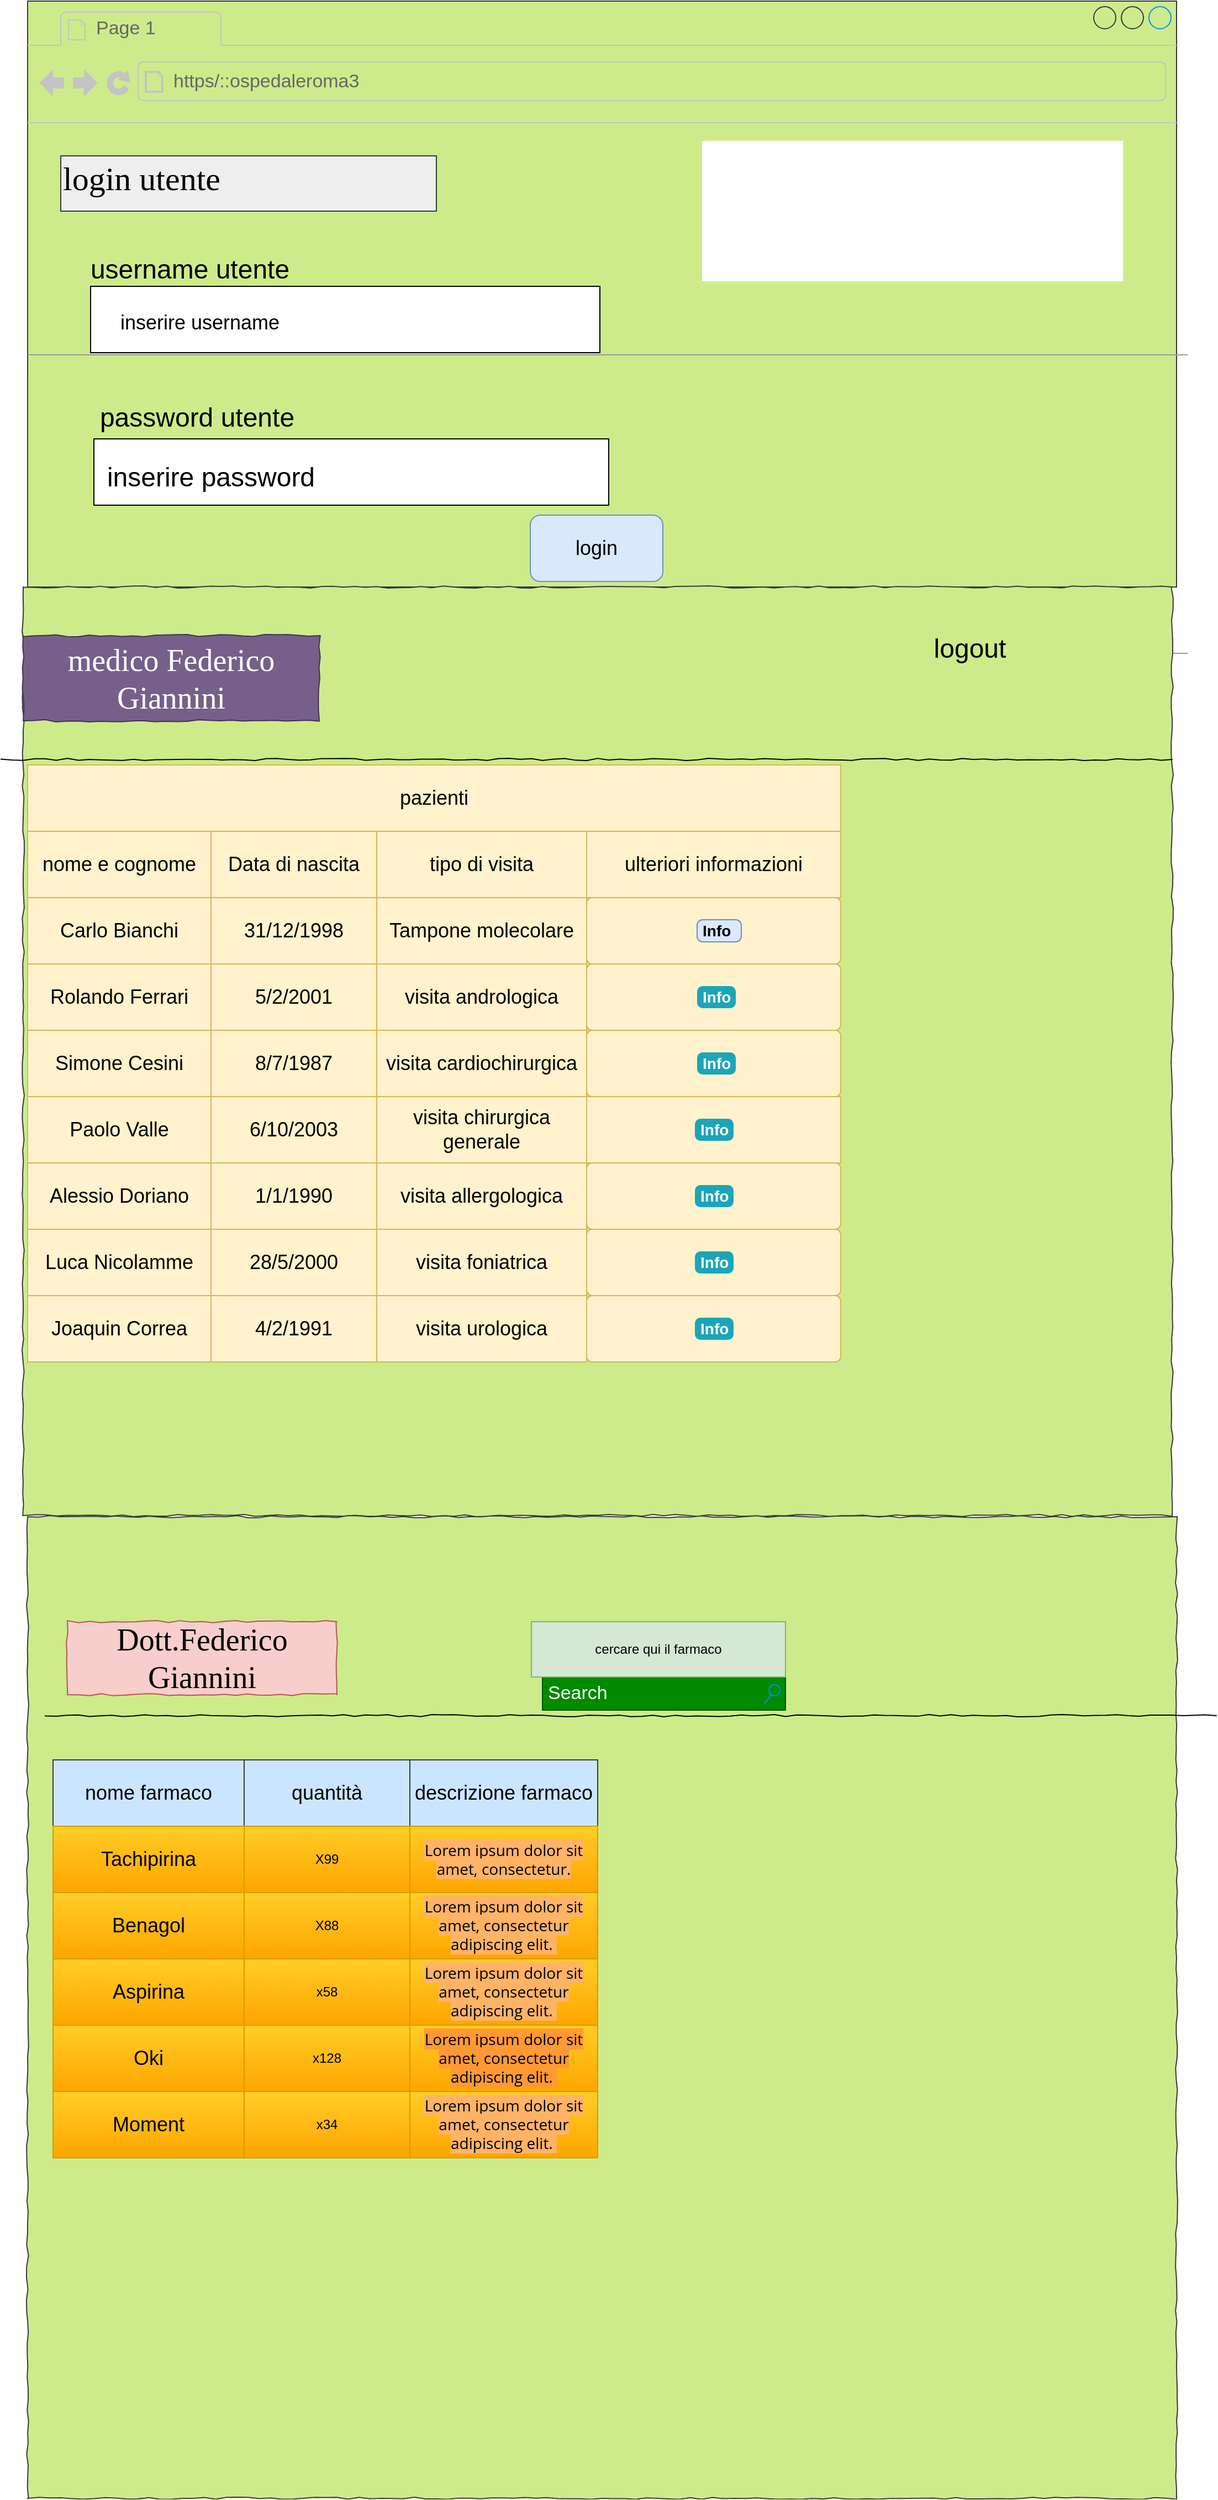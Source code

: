 <mxfile version="14.7.0" type="device"><diagram name="Page-1" id="2cc2dc42-3aac-f2a9-1cec-7a8b7cbee084"><mxGraphModel dx="1422" dy="1644" grid="1" gridSize="10" guides="1" tooltips="1" connect="0" arrows="0" fold="1" page="1" pageScale="1" pageWidth="1100" pageHeight="850" background="#ffffff" math="0" shadow="0"><root><mxCell id="0"/><mxCell id="1" parent="0"/><mxCell id="7026571954dc6520-1" value="" style="strokeWidth=1;shadow=0;dashed=0;align=center;html=1;shape=mxgraph.mockup.containers.browserWindow;rSize=0;strokeColor=#36393d;mainText=,;recursiveResize=0;rounded=0;labelBackgroundColor=none;fontFamily=Verdana;fontSize=12;fillColor=#cdeb8b;" parent="1" vertex="1"><mxGeometry x="64" y="-161" width="1040" height="530" as="geometry"/></mxCell><mxCell id="7026571954dc6520-2" value="Page 1" style="strokeWidth=1;shadow=0;dashed=0;align=center;html=1;shape=mxgraph.mockup.containers.anchor;fontSize=17;fontColor=#666666;align=left;" parent="7026571954dc6520-1" vertex="1"><mxGeometry x="60" y="12" width="110" height="26" as="geometry"/></mxCell><mxCell id="7026571954dc6520-3" value="&lt;font style=&quot;vertical-align: inherit&quot;&gt;&lt;font style=&quot;vertical-align: inherit&quot;&gt;https/::ospedaleroma3&lt;/font&gt;&lt;/font&gt;" style="strokeWidth=1;shadow=0;dashed=0;align=center;html=1;shape=mxgraph.mockup.containers.anchor;rSize=0;fontSize=17;fontColor=#666666;align=left;" parent="7026571954dc6520-1" vertex="1"><mxGeometry x="130" y="60" width="250" height="26" as="geometry"/></mxCell><mxCell id="7026571954dc6520-4" value="&lt;font style=&quot;vertical-align: inherit&quot;&gt;&lt;font style=&quot;vertical-align: inherit&quot;&gt;login utente&lt;/font&gt;&lt;/font&gt;" style="text;html=1;points=[];align=left;verticalAlign=top;spacingTop=-4;fontSize=30;fontFamily=Verdana;fillColor=#eeeeee;strokeColor=#36393d;" parent="7026571954dc6520-1" vertex="1"><mxGeometry x="30" y="140" width="340" height="50" as="geometry"/></mxCell><mxCell id="7026571954dc6520-15" value="" style="verticalLabelPosition=bottom;shadow=0;dashed=0;align=center;html=1;verticalAlign=top;strokeWidth=1;shape=mxgraph.mockup.markup.line;strokeColor=#999999;rounded=0;labelBackgroundColor=none;fillColor=#ffffff;fontFamily=Verdana;fontSize=12;fontColor=#000000;" parent="7026571954dc6520-1" vertex="1"><mxGeometry y="310" width="1050" height="20" as="geometry"/></mxCell><mxCell id="7026571954dc6520-21" value="" style="verticalLabelPosition=bottom;shadow=0;dashed=0;align=center;html=1;verticalAlign=top;strokeWidth=1;shape=mxgraph.mockup.markup.line;strokeColor=#999999;rounded=0;labelBackgroundColor=none;fillColor=#ffffff;fontFamily=Verdana;fontSize=12;fontColor=#000000;" parent="7026571954dc6520-1" vertex="1"><mxGeometry y="580" width="1050" height="20" as="geometry"/></mxCell><mxCell id="5mhlJB5A3amZQCoE5rON-2" value="" style="shape=image;html=1;verticalAlign=top;verticalLabelPosition=bottom;labelBackgroundColor=#ffffff;imageAspect=0;aspect=fixed;image=https://cdn4.iconfinder.com/data/icons/essential-app-2/16/user-avatar-human-admin-login-128.png" parent="7026571954dc6520-1" vertex="1"><mxGeometry x="220" y="140" width="50" height="50" as="geometry"/></mxCell><mxCell id="iakdrOyCnnKYpjXBb_Ae-2" value="" style="rounded=0;whiteSpace=wrap;html=1;" vertex="1" parent="7026571954dc6520-1"><mxGeometry x="57" y="258" width="461" height="60" as="geometry"/></mxCell><mxCell id="iakdrOyCnnKYpjXBb_Ae-3" value="&lt;span style=&quot;font-size: 18px&quot;&gt;inserire username&lt;/span&gt;" style="text;html=1;strokeColor=none;fillColor=none;align=center;verticalAlign=middle;whiteSpace=wrap;rounded=0;" vertex="1" parent="7026571954dc6520-1"><mxGeometry x="73" y="281" width="166" height="20" as="geometry"/></mxCell><mxCell id="iakdrOyCnnKYpjXBb_Ae-5" value="&lt;font style=&quot;font-size: 24px&quot;&gt;username utente&lt;/font&gt;" style="text;html=1;strokeColor=none;fillColor=none;align=center;verticalAlign=middle;whiteSpace=wrap;rounded=0;" vertex="1" parent="7026571954dc6520-1"><mxGeometry x="20" y="233" width="254" height="20" as="geometry"/></mxCell><mxCell id="iakdrOyCnnKYpjXBb_Ae-6" value="" style="rounded=0;whiteSpace=wrap;html=1;" vertex="1" parent="7026571954dc6520-1"><mxGeometry x="60" y="396" width="466" height="60" as="geometry"/></mxCell><mxCell id="iakdrOyCnnKYpjXBb_Ae-8" value="&lt;font style=&quot;font-size: 24px&quot;&gt;password utente&lt;/font&gt;" style="text;html=1;strokeColor=none;fillColor=none;align=center;verticalAlign=middle;whiteSpace=wrap;rounded=0;" vertex="1" parent="7026571954dc6520-1"><mxGeometry x="60" y="367" width="187" height="20" as="geometry"/></mxCell><mxCell id="iakdrOyCnnKYpjXBb_Ae-10" value="&lt;font style=&quot;font-size: 18px&quot;&gt;login&lt;/font&gt;" style="rounded=1;whiteSpace=wrap;html=1;fillColor=#dae8fc;strokeColor=#6c8ebf;" vertex="1" parent="7026571954dc6520-1"><mxGeometry x="455" y="465" width="120" height="60" as="geometry"/></mxCell><mxCell id="nN8HUeQOsSFfYinmpu2I-1" value="" style="whiteSpace=wrap;html=1;rounded=0;shadow=0;labelBackgroundColor=none;strokeColor=#36393d;strokeWidth=1;fillColor=#cdeb8b;fontFamily=Verdana;fontSize=12;align=center;comic=1;" parent="1" vertex="1"><mxGeometry x="60" y="369" width="1040" height="840" as="geometry"/></mxCell><mxCell id="nN8HUeQOsSFfYinmpu2I-2" value="&lt;font style=&quot;vertical-align: inherit&quot;&gt;&lt;font style=&quot;vertical-align: inherit&quot;&gt;medico Federico Giannini&lt;/font&gt;&lt;/font&gt;" style="whiteSpace=wrap;html=1;rounded=0;shadow=0;labelBackgroundColor=none;strokeWidth=1;fontFamily=Verdana;fontSize=28;align=center;comic=1;fillColor=#76608a;strokeColor=#432D57;fontColor=#ffffff;" parent="1" vertex="1"><mxGeometry x="60" y="413" width="268" height="77" as="geometry"/></mxCell><mxCell id="nN8HUeQOsSFfYinmpu2I-4" value="" style="line;strokeWidth=1;html=1;rounded=0;shadow=0;labelBackgroundColor=none;fillColor=none;fontFamily=Verdana;fontSize=14;fontColor=#000000;align=center;comic=1;" parent="1" vertex="1"><mxGeometry x="40" y="520" width="1060" height="10" as="geometry"/></mxCell><mxCell id="nN8HUeQOsSFfYinmpu2I-17" value="" style="whiteSpace=wrap;html=1;rounded=0;shadow=0;labelBackgroundColor=none;strokeColor=#36393d;strokeWidth=1;fontFamily=Verdana;fontSize=12;align=center;comic=1;fillColor=#cdeb8b;" parent="1" vertex="1"><mxGeometry x="64" y="1210" width="1040" height="888" as="geometry"/></mxCell><mxCell id="nN8HUeQOsSFfYinmpu2I-18" value="&lt;font style=&quot;vertical-align: inherit&quot;&gt;&lt;font style=&quot;vertical-align: inherit&quot;&gt;Dott.Federico Giannini&lt;/font&gt;&lt;/font&gt;" style="whiteSpace=wrap;html=1;rounded=0;shadow=0;labelBackgroundColor=none;strokeWidth=1;fontFamily=Verdana;fontSize=28;align=center;comic=1;fillColor=#f8cecc;strokeColor=#b85450;" parent="1" vertex="1"><mxGeometry x="100" y="1305" width="244" height="66" as="geometry"/></mxCell><mxCell id="nN8HUeQOsSFfYinmpu2I-19" value="Search" style="strokeWidth=1;shadow=0;dashed=0;align=center;html=1;shape=mxgraph.mockup.forms.searchBox;strokeColor=#005700;mainText=;strokeColor2=#008cff;fontColor=#ffffff;fontSize=17;align=left;spacingLeft=3;rounded=0;labelBackgroundColor=none;comic=1;fillColor=#008a00;" parent="1" vertex="1"><mxGeometry x="530" y="1355" width="220" height="30" as="geometry"/></mxCell><mxCell id="nN8HUeQOsSFfYinmpu2I-21" value="" style="line;strokeWidth=1;html=1;rounded=0;shadow=0;labelBackgroundColor=none;fillColor=none;fontFamily=Verdana;fontSize=14;fontColor=#000000;align=center;comic=1;" parent="1" vertex="1"><mxGeometry x="80" y="1385" width="1060" height="10" as="geometry"/></mxCell><mxCell id="nN8HUeQOsSFfYinmpu2I-49" value="&lt;font style=&quot;vertical-align: inherit&quot;&gt;&lt;font style=&quot;vertical-align: inherit&quot;&gt;cercare qui il farmaco&lt;/font&gt;&lt;/font&gt;" style="text;html=1;strokeColor=#82b366;fillColor=#d5e8d4;align=center;verticalAlign=middle;whiteSpace=wrap;rounded=0;" parent="1" vertex="1"><mxGeometry x="520" y="1305" width="230" height="50" as="geometry"/></mxCell><mxCell id="nN8HUeQOsSFfYinmpu2I-50" value="" style="shape=image;html=1;verticalAlign=top;verticalLabelPosition=bottom;labelBackgroundColor=#ffffff;imageAspect=0;aspect=fixed;image=https://cdn3.iconfinder.com/data/icons/user-interface-169/32/logout-128.png;fillColor=#00FFFF;" parent="1" vertex="1"><mxGeometry x="1020" y="1227" width="73" height="73" as="geometry"/></mxCell><mxCell id="nN8HUeQOsSFfYinmpu2I-51" value="" style="shape=image;html=1;verticalAlign=top;verticalLabelPosition=bottom;labelBackgroundColor=#ffffff;imageAspect=0;aspect=fixed;image=https://cdn4.iconfinder.com/data/icons/glyphs/24/icons_exit2-128.png;fillColor=#00FFFF;" parent="1" vertex="1"><mxGeometry x="990" y="381" width="88" height="88" as="geometry"/></mxCell><mxCell id="iakdrOyCnnKYpjXBb_Ae-7" value="&lt;font style=&quot;font-size: 24px&quot;&gt;inserire password&lt;/font&gt;" style="text;html=1;strokeColor=none;fillColor=none;align=center;verticalAlign=middle;whiteSpace=wrap;rounded=0;" vertex="1" parent="1"><mxGeometry x="133" y="260" width="194" height="20" as="geometry"/></mxCell><mxCell id="iakdrOyCnnKYpjXBb_Ae-9" value="&lt;font style=&quot;font-size: 24px&quot;&gt;logout&lt;/font&gt;" style="text;html=1;strokeColor=none;fillColor=none;align=center;verticalAlign=middle;whiteSpace=wrap;rounded=0;" vertex="1" parent="1"><mxGeometry x="846" y="415" width="142" height="20" as="geometry"/></mxCell><mxCell id="iakdrOyCnnKYpjXBb_Ae-11" value="&lt;font style=&quot;font-size: 18px&quot;&gt;pazienti&lt;/font&gt;" style="rounded=0;whiteSpace=wrap;html=1;fillColor=#fff2cc;strokeColor=#d6b656;" vertex="1" parent="1"><mxGeometry x="64" y="530" width="736" height="60" as="geometry"/></mxCell><mxCell id="iakdrOyCnnKYpjXBb_Ae-12" value="&lt;font style=&quot;font-size: 18px&quot;&gt;nome e cognome&lt;/font&gt;" style="rounded=0;whiteSpace=wrap;html=1;fillColor=#fff2cc;strokeColor=#d6b656;" vertex="1" parent="1"><mxGeometry x="64" y="590" width="166" height="60" as="geometry"/></mxCell><mxCell id="iakdrOyCnnKYpjXBb_Ae-14" value="&lt;font style=&quot;font-size: 18px&quot;&gt;Carlo Bianchi&lt;/font&gt;" style="rounded=0;whiteSpace=wrap;html=1;fillColor=#fff2cc;strokeColor=#d6b656;" vertex="1" parent="1"><mxGeometry x="64" y="650" width="166" height="60" as="geometry"/></mxCell><mxCell id="iakdrOyCnnKYpjXBb_Ae-15" value="&lt;font style=&quot;font-size: 18px&quot;&gt;Rolando Ferrari&lt;/font&gt;" style="rounded=0;whiteSpace=wrap;html=1;fillColor=#fff2cc;strokeColor=#d6b656;" vertex="1" parent="1"><mxGeometry x="64" y="710" width="166" height="60" as="geometry"/></mxCell><mxCell id="iakdrOyCnnKYpjXBb_Ae-16" value="&lt;font style=&quot;font-size: 18px&quot;&gt;Simone Cesini&lt;/font&gt;" style="rounded=0;whiteSpace=wrap;html=1;fillColor=#fff2cc;strokeColor=#d6b656;" vertex="1" parent="1"><mxGeometry x="64" y="770" width="166" height="60" as="geometry"/></mxCell><mxCell id="iakdrOyCnnKYpjXBb_Ae-17" value="&lt;font style=&quot;font-size: 18px&quot;&gt;Paolo Valle&lt;/font&gt;" style="rounded=0;whiteSpace=wrap;html=1;fillColor=#fff2cc;strokeColor=#d6b656;" vertex="1" parent="1"><mxGeometry x="64" y="830" width="166" height="60" as="geometry"/></mxCell><mxCell id="iakdrOyCnnKYpjXBb_Ae-18" value="&lt;font style=&quot;font-size: 18px&quot;&gt;Alessio Doriano&lt;/font&gt;" style="rounded=0;whiteSpace=wrap;html=1;fillColor=#fff2cc;strokeColor=#d6b656;" vertex="1" parent="1"><mxGeometry x="64" y="890" width="166" height="60" as="geometry"/></mxCell><mxCell id="iakdrOyCnnKYpjXBb_Ae-19" value="&lt;font style=&quot;font-size: 18px&quot;&gt;Luca Nicolamme&lt;/font&gt;" style="rounded=0;whiteSpace=wrap;html=1;fillColor=#fff2cc;strokeColor=#d6b656;" vertex="1" parent="1"><mxGeometry x="64" y="950" width="166" height="60" as="geometry"/></mxCell><mxCell id="iakdrOyCnnKYpjXBb_Ae-20" value="&lt;font style=&quot;font-size: 18px&quot;&gt;Joaquin Correa&lt;/font&gt;" style="rounded=0;whiteSpace=wrap;html=1;fillColor=#fff2cc;strokeColor=#d6b656;" vertex="1" parent="1"><mxGeometry x="64" y="1010" width="166" height="60" as="geometry"/></mxCell><mxCell id="iakdrOyCnnKYpjXBb_Ae-21" value="&lt;font style=&quot;font-size: 18px&quot;&gt;Data di nascita&lt;/font&gt;" style="rounded=0;whiteSpace=wrap;html=1;fillColor=#fff2cc;strokeColor=#d6b656;" vertex="1" parent="1"><mxGeometry x="230" y="590" width="150" height="60" as="geometry"/></mxCell><mxCell id="iakdrOyCnnKYpjXBb_Ae-22" value="&lt;font style=&quot;font-size: 18px&quot;&gt;31/12/1998&lt;/font&gt;" style="rounded=0;whiteSpace=wrap;html=1;fillColor=#fff2cc;strokeColor=#d6b656;" vertex="1" parent="1"><mxGeometry x="230" y="650" width="150" height="60" as="geometry"/></mxCell><mxCell id="iakdrOyCnnKYpjXBb_Ae-23" value="&lt;font style=&quot;font-size: 18px&quot;&gt;5/2/2001&lt;/font&gt;" style="rounded=0;whiteSpace=wrap;html=1;fillColor=#fff2cc;strokeColor=#d6b656;" vertex="1" parent="1"><mxGeometry x="230" y="710" width="150" height="60" as="geometry"/></mxCell><mxCell id="iakdrOyCnnKYpjXBb_Ae-24" value="&lt;font style=&quot;font-size: 18px&quot;&gt;8/7/1987&lt;/font&gt;" style="rounded=0;whiteSpace=wrap;html=1;fillColor=#fff2cc;strokeColor=#d6b656;" vertex="1" parent="1"><mxGeometry x="230" y="770" width="150" height="60" as="geometry"/></mxCell><mxCell id="iakdrOyCnnKYpjXBb_Ae-25" value="&lt;font style=&quot;font-size: 18px&quot;&gt;6/10/2003&lt;/font&gt;" style="rounded=0;whiteSpace=wrap;html=1;fillColor=#fff2cc;strokeColor=#d6b656;" vertex="1" parent="1"><mxGeometry x="230" y="830" width="150" height="60" as="geometry"/></mxCell><mxCell id="iakdrOyCnnKYpjXBb_Ae-26" value="&lt;font style=&quot;font-size: 18px&quot;&gt;1/1/1990&lt;/font&gt;" style="rounded=0;whiteSpace=wrap;html=1;fillColor=#fff2cc;strokeColor=#d6b656;" vertex="1" parent="1"><mxGeometry x="230" y="890" width="150" height="60" as="geometry"/></mxCell><mxCell id="iakdrOyCnnKYpjXBb_Ae-27" value="&lt;font style=&quot;font-size: 18px&quot;&gt;28/5/2000&lt;/font&gt;" style="rounded=0;whiteSpace=wrap;html=1;fillColor=#fff2cc;strokeColor=#d6b656;" vertex="1" parent="1"><mxGeometry x="230" y="950" width="150" height="60" as="geometry"/></mxCell><mxCell id="iakdrOyCnnKYpjXBb_Ae-28" value="&lt;font style=&quot;font-size: 18px&quot;&gt;4/2/1991&lt;/font&gt;" style="rounded=0;whiteSpace=wrap;html=1;fillColor=#fff2cc;strokeColor=#d6b656;" vertex="1" parent="1"><mxGeometry x="230" y="1010" width="150" height="60" as="geometry"/></mxCell><mxCell id="iakdrOyCnnKYpjXBb_Ae-30" value="&lt;font style=&quot;font-size: 18px&quot;&gt;tipo di visita&lt;/font&gt;" style="rounded=0;whiteSpace=wrap;html=1;fillColor=#fff2cc;strokeColor=#d6b656;" vertex="1" parent="1"><mxGeometry x="380" y="590" width="190" height="60" as="geometry"/></mxCell><mxCell id="iakdrOyCnnKYpjXBb_Ae-31" value="&lt;font style=&quot;font-size: 18px&quot;&gt;Tampone molecolare&lt;/font&gt;" style="rounded=0;whiteSpace=wrap;html=1;fillColor=#fff2cc;strokeColor=#d6b656;" vertex="1" parent="1"><mxGeometry x="380" y="650" width="190" height="60" as="geometry"/></mxCell><mxCell id="iakdrOyCnnKYpjXBb_Ae-32" value="&lt;font style=&quot;font-size: 18px&quot;&gt;visita andrologica&lt;/font&gt;" style="rounded=0;whiteSpace=wrap;html=1;fillColor=#fff2cc;strokeColor=#d6b656;" vertex="1" parent="1"><mxGeometry x="380" y="710" width="190" height="60" as="geometry"/></mxCell><mxCell id="iakdrOyCnnKYpjXBb_Ae-33" value="&lt;font style=&quot;font-size: 18px&quot;&gt;visita cardiochirurgica&lt;/font&gt;" style="rounded=0;whiteSpace=wrap;html=1;fillColor=#fff2cc;strokeColor=#d6b656;" vertex="1" parent="1"><mxGeometry x="380" y="770" width="190" height="60" as="geometry"/></mxCell><mxCell id="iakdrOyCnnKYpjXBb_Ae-34" value="&lt;font style=&quot;font-size: 18px&quot;&gt;visita chirurgica generale&lt;/font&gt;" style="rounded=0;whiteSpace=wrap;html=1;fillColor=#fff2cc;strokeColor=#d6b656;" vertex="1" parent="1"><mxGeometry x="380" y="830" width="190" height="60" as="geometry"/></mxCell><mxCell id="iakdrOyCnnKYpjXBb_Ae-35" value="&lt;font style=&quot;font-size: 18px&quot;&gt;visita allergologica&lt;/font&gt;" style="rounded=0;whiteSpace=wrap;html=1;fillColor=#fff2cc;strokeColor=#d6b656;" vertex="1" parent="1"><mxGeometry x="380" y="890" width="190" height="60" as="geometry"/></mxCell><mxCell id="iakdrOyCnnKYpjXBb_Ae-36" value="&lt;font style=&quot;font-size: 18px&quot;&gt;visita foniatrica&lt;/font&gt;" style="rounded=0;whiteSpace=wrap;html=1;fillColor=#fff2cc;strokeColor=#d6b656;" vertex="1" parent="1"><mxGeometry x="380" y="950" width="190" height="60" as="geometry"/></mxCell><mxCell id="iakdrOyCnnKYpjXBb_Ae-37" value="&lt;font style=&quot;font-size: 18px&quot;&gt;visita urologica&lt;/font&gt;" style="rounded=0;whiteSpace=wrap;html=1;fillColor=#fff2cc;strokeColor=#d6b656;" vertex="1" parent="1"><mxGeometry x="380" y="1010" width="190" height="60" as="geometry"/></mxCell><mxCell id="iakdrOyCnnKYpjXBb_Ae-38" value="&lt;font style=&quot;font-size: 18px&quot;&gt;ulteriori informazioni&lt;/font&gt;" style="rounded=0;whiteSpace=wrap;html=1;fillColor=#fff2cc;strokeColor=#d6b656;" vertex="1" parent="1"><mxGeometry x="570" y="590" width="230" height="60" as="geometry"/></mxCell><mxCell id="iakdrOyCnnKYpjXBb_Ae-40" value="" style="html=1;shadow=0;dashed=0;shape=mxgraph.bootstrap.rrect;rSize=5;strokeColor=#d6b656;strokeWidth=1;fillColor=#fff2cc;whiteSpace=wrap;align=center;verticalAlign=middle;spacingLeft=0;fontStyle=1;fontSize=12;spacing=5;fontFamily=Helvetica;" vertex="1" parent="1"><mxGeometry x="570" y="650" width="230" height="60" as="geometry"/></mxCell><mxCell id="iakdrOyCnnKYpjXBb_Ae-41" value="Info" style="html=1;shadow=0;dashed=0;shape=mxgraph.bootstrap.rrect;rSize=5;strokeColor=#6c8ebf;strokeWidth=1;fillColor=#dae8fc;whiteSpace=wrap;align=left;verticalAlign=middle;spacingLeft=0;fontStyle=1;fontSize=14;spacing=5;" vertex="1" parent="1"><mxGeometry x="670" y="670" width="40" height="20" as="geometry"/></mxCell><mxCell id="iakdrOyCnnKYpjXBb_Ae-42" value="" style="html=1;shadow=0;dashed=0;shape=mxgraph.bootstrap.rrect;rSize=5;strokeColor=#d6b656;strokeWidth=1;fillColor=#fff2cc;whiteSpace=wrap;align=center;verticalAlign=middle;spacingLeft=0;fontStyle=1;fontSize=12;spacing=5;fontFamily=Helvetica;" vertex="1" parent="1"><mxGeometry x="570" y="710" width="230" height="60" as="geometry"/></mxCell><mxCell id="iakdrOyCnnKYpjXBb_Ae-43" value="Info" style="html=1;shadow=0;dashed=0;shape=mxgraph.bootstrap.rrect;rSize=5;strokeColor=none;strokeWidth=1;fillColor=#1CA5B8;fontColor=#FFFFFF;whiteSpace=wrap;align=left;verticalAlign=middle;spacingLeft=0;fontStyle=1;fontSize=14;spacing=5;" vertex="1" parent="1"><mxGeometry x="670" y="730" width="35" height="20" as="geometry"/></mxCell><mxCell id="iakdrOyCnnKYpjXBb_Ae-44" value="" style="html=1;shadow=0;dashed=0;shape=mxgraph.bootstrap.rrect;rSize=5;strokeColor=#d6b656;strokeWidth=1;fillColor=#fff2cc;whiteSpace=wrap;align=center;verticalAlign=middle;spacingLeft=0;fontStyle=1;fontSize=12;spacing=5;fontFamily=Helvetica;" vertex="1" parent="1"><mxGeometry x="570" y="770" width="230" height="60" as="geometry"/></mxCell><mxCell id="iakdrOyCnnKYpjXBb_Ae-45" value="Info" style="html=1;shadow=0;dashed=0;shape=mxgraph.bootstrap.rrect;rSize=5;strokeColor=none;strokeWidth=1;fillColor=#1CA5B8;fontColor=#FFFFFF;whiteSpace=wrap;align=left;verticalAlign=middle;spacingLeft=0;fontStyle=1;fontSize=14;spacing=5;" vertex="1" parent="1"><mxGeometry x="670" y="790" width="35" height="20" as="geometry"/></mxCell><mxCell id="iakdrOyCnnKYpjXBb_Ae-46" value="" style="rounded=0;whiteSpace=wrap;html=1;fillColor=#fff2cc;strokeColor=#d6b656;" vertex="1" parent="1"><mxGeometry x="570" y="830" width="230" height="60" as="geometry"/></mxCell><mxCell id="iakdrOyCnnKYpjXBb_Ae-47" value="Info" style="html=1;shadow=0;dashed=0;shape=mxgraph.bootstrap.rrect;rSize=5;strokeColor=none;strokeWidth=1;fillColor=#1CA5B8;fontColor=#FFFFFF;whiteSpace=wrap;align=left;verticalAlign=middle;spacingLeft=0;fontStyle=1;fontSize=14;spacing=5;" vertex="1" parent="1"><mxGeometry x="668" y="850" width="35" height="20" as="geometry"/></mxCell><mxCell id="iakdrOyCnnKYpjXBb_Ae-48" value="" style="html=1;shadow=0;dashed=0;shape=mxgraph.bootstrap.rrect;rSize=5;strokeColor=#d6b656;strokeWidth=1;fillColor=#fff2cc;whiteSpace=wrap;align=center;verticalAlign=middle;spacingLeft=0;fontStyle=1;fontSize=12;spacing=5;fontFamily=Helvetica;" vertex="1" parent="1"><mxGeometry x="570" y="890" width="230" height="60" as="geometry"/></mxCell><mxCell id="iakdrOyCnnKYpjXBb_Ae-49" value="Info" style="html=1;shadow=0;dashed=0;shape=mxgraph.bootstrap.rrect;rSize=5;strokeColor=none;strokeWidth=1;fillColor=#1CA5B8;fontColor=#FFFFFF;whiteSpace=wrap;align=left;verticalAlign=middle;spacingLeft=0;fontStyle=1;fontSize=14;spacing=5;" vertex="1" parent="1"><mxGeometry x="668" y="910" width="35" height="20" as="geometry"/></mxCell><mxCell id="iakdrOyCnnKYpjXBb_Ae-50" value="" style="html=1;shadow=0;dashed=0;shape=mxgraph.bootstrap.rrect;rSize=5;strokeColor=#d6b656;strokeWidth=1;fillColor=#fff2cc;whiteSpace=wrap;align=center;verticalAlign=middle;spacingLeft=0;fontStyle=1;fontSize=12;spacing=5;fontFamily=Helvetica;" vertex="1" parent="1"><mxGeometry x="570" y="950" width="230" height="60" as="geometry"/></mxCell><mxCell id="iakdrOyCnnKYpjXBb_Ae-51" value="Info" style="html=1;shadow=0;dashed=0;shape=mxgraph.bootstrap.rrect;rSize=5;strokeColor=none;strokeWidth=1;fillColor=#1CA5B8;fontColor=#FFFFFF;whiteSpace=wrap;align=left;verticalAlign=middle;spacingLeft=0;fontStyle=1;fontSize=14;spacing=5;" vertex="1" parent="1"><mxGeometry x="668" y="970" width="35" height="20" as="geometry"/></mxCell><mxCell id="iakdrOyCnnKYpjXBb_Ae-52" value="" style="html=1;shadow=0;dashed=0;shape=mxgraph.bootstrap.rrect;rSize=5;strokeColor=#d6b656;strokeWidth=1;fillColor=#fff2cc;whiteSpace=wrap;align=center;verticalAlign=middle;spacingLeft=0;fontStyle=1;fontSize=12;spacing=5;fontFamily=Helvetica;" vertex="1" parent="1"><mxGeometry x="570" y="1010" width="230" height="60" as="geometry"/></mxCell><mxCell id="iakdrOyCnnKYpjXBb_Ae-53" value="Info" style="html=1;shadow=0;dashed=0;shape=mxgraph.bootstrap.rrect;rSize=5;strokeColor=none;strokeWidth=1;fillColor=#1CA5B8;fontColor=#FFFFFF;whiteSpace=wrap;align=left;verticalAlign=middle;spacingLeft=0;fontStyle=1;fontSize=14;spacing=5;" vertex="1" parent="1"><mxGeometry x="668" y="1030" width="35" height="20" as="geometry"/></mxCell><mxCell id="iakdrOyCnnKYpjXBb_Ae-54" value="&lt;font style=&quot;font-size: 18px&quot;&gt;nome farmaco&lt;/font&gt;" style="rounded=0;whiteSpace=wrap;html=1;fillColor=#cce5ff;strokeColor=#36393d;" vertex="1" parent="1"><mxGeometry x="87" y="1430" width="173" height="60" as="geometry"/></mxCell><mxCell id="iakdrOyCnnKYpjXBb_Ae-55" value="&lt;font style=&quot;font-size: 18px&quot;&gt;Tachipirina&lt;/font&gt;" style="rounded=0;whiteSpace=wrap;html=1;fillColor=#ffcd28;strokeColor=#d79b00;gradientColor=#ffa500;" vertex="1" parent="1"><mxGeometry x="87" y="1490" width="173" height="60" as="geometry"/></mxCell><mxCell id="iakdrOyCnnKYpjXBb_Ae-56" value="&lt;font style=&quot;font-size: 18px&quot;&gt;Benagol&lt;/font&gt;" style="rounded=0;whiteSpace=wrap;html=1;gradientColor=#ffa500;fillColor=#ffcd28;strokeColor=#d79b00;" vertex="1" parent="1"><mxGeometry x="87" y="1550" width="173" height="60" as="geometry"/></mxCell><mxCell id="iakdrOyCnnKYpjXBb_Ae-57" value="&lt;font style=&quot;font-size: 18px&quot;&gt;Aspirina&lt;/font&gt;" style="rounded=0;whiteSpace=wrap;html=1;gradientColor=#ffa500;fillColor=#ffcd28;strokeColor=#d79b00;" vertex="1" parent="1"><mxGeometry x="87" y="1610" width="173" height="60" as="geometry"/></mxCell><mxCell id="iakdrOyCnnKYpjXBb_Ae-58" value="&lt;font style=&quot;font-size: 18px&quot;&gt;Oki&lt;/font&gt;" style="rounded=0;whiteSpace=wrap;html=1;gradientColor=#ffa500;fillColor=#ffcd28;strokeColor=#d79b00;" vertex="1" parent="1"><mxGeometry x="87" y="1670" width="173" height="60" as="geometry"/></mxCell><mxCell id="iakdrOyCnnKYpjXBb_Ae-59" value="&lt;font style=&quot;font-size: 18px&quot;&gt;Moment&lt;/font&gt;" style="rounded=0;whiteSpace=wrap;html=1;gradientColor=#ffa500;fillColor=#ffcd28;strokeColor=#d79b00;" vertex="1" parent="1"><mxGeometry x="87" y="1730" width="173" height="60" as="geometry"/></mxCell><mxCell id="iakdrOyCnnKYpjXBb_Ae-60" value="&lt;font style=&quot;font-size: 18px&quot;&gt;quantità&lt;/font&gt;" style="rounded=0;whiteSpace=wrap;html=1;fillColor=#cce5ff;strokeColor=#36393d;" vertex="1" parent="1"><mxGeometry x="260" y="1430" width="150" height="60" as="geometry"/></mxCell><mxCell id="iakdrOyCnnKYpjXBb_Ae-61" value="X99" style="rounded=0;whiteSpace=wrap;html=1;gradientColor=#ffa500;fillColor=#ffcd28;strokeColor=#d79b00;" vertex="1" parent="1"><mxGeometry x="260" y="1490" width="150" height="60" as="geometry"/></mxCell><mxCell id="iakdrOyCnnKYpjXBb_Ae-62" value="X88" style="rounded=0;whiteSpace=wrap;html=1;gradientColor=#ffa500;fillColor=#ffcd28;strokeColor=#d79b00;" vertex="1" parent="1"><mxGeometry x="260" y="1550" width="150" height="60" as="geometry"/></mxCell><mxCell id="iakdrOyCnnKYpjXBb_Ae-63" value="x58" style="rounded=0;whiteSpace=wrap;html=1;gradientColor=#ffa500;fillColor=#ffcd28;strokeColor=#d79b00;" vertex="1" parent="1"><mxGeometry x="260" y="1610" width="150" height="60" as="geometry"/></mxCell><mxCell id="iakdrOyCnnKYpjXBb_Ae-64" value="x128" style="rounded=0;whiteSpace=wrap;html=1;gradientColor=#ffa500;fillColor=#ffcd28;strokeColor=#d79b00;" vertex="1" parent="1"><mxGeometry x="260" y="1670" width="150" height="60" as="geometry"/></mxCell><mxCell id="iakdrOyCnnKYpjXBb_Ae-65" value="x34" style="rounded=0;whiteSpace=wrap;html=1;gradientColor=#ffa500;fillColor=#ffcd28;strokeColor=#d79b00;" vertex="1" parent="1"><mxGeometry x="260" y="1730" width="150" height="60" as="geometry"/></mxCell><mxCell id="iakdrOyCnnKYpjXBb_Ae-66" value="&lt;font style=&quot;font-size: 18px&quot;&gt;descrizione farmaco&lt;/font&gt;" style="rounded=0;whiteSpace=wrap;html=1;fillColor=#cce5ff;strokeColor=#36393d;" vertex="1" parent="1"><mxGeometry x="410" y="1430" width="170" height="60" as="geometry"/></mxCell><mxCell id="iakdrOyCnnKYpjXBb_Ae-67" value="&lt;span style=&quot;font-family: &amp;#34;open sans&amp;#34; , &amp;#34;arial&amp;#34; , sans-serif ; font-size: 14px ; text-align: justify ; background-color: rgb(255 , 179 , 102)&quot;&gt;Lorem ipsum dolor sit amet, consectetur.&lt;/span&gt;" style="rounded=0;whiteSpace=wrap;html=1;gradientColor=#ffa500;fillColor=#ffcd28;strokeColor=#d79b00;" vertex="1" parent="1"><mxGeometry x="410" y="1490" width="170" height="60" as="geometry"/></mxCell><mxCell id="iakdrOyCnnKYpjXBb_Ae-68" value="&lt;span style=&quot;font-family: &amp;#34;open sans&amp;#34; , &amp;#34;arial&amp;#34; , sans-serif ; font-size: 14px ; text-align: justify ; background-color: rgb(255 , 179 , 102)&quot;&gt;Lorem ipsum dolor sit amet, consectetur adipiscing elit.&amp;nbsp;&lt;/span&gt;" style="rounded=0;whiteSpace=wrap;html=1;gradientColor=#ffa500;fillColor=#ffcd28;strokeColor=#d79b00;" vertex="1" parent="1"><mxGeometry x="410" y="1550" width="170" height="60" as="geometry"/></mxCell><mxCell id="iakdrOyCnnKYpjXBb_Ae-69" value="&lt;span style=&quot;font-family: &amp;#34;open sans&amp;#34; , &amp;#34;arial&amp;#34; , sans-serif ; font-size: 14px ; text-align: justify ; background-color: rgb(255 , 179 , 102)&quot;&gt;Lorem ipsum dolor sit amet, consectetur adipiscing elit.&amp;nbsp;&lt;/span&gt;" style="rounded=0;whiteSpace=wrap;html=1;gradientColor=#ffa500;fillColor=#ffcd28;strokeColor=#d79b00;" vertex="1" parent="1"><mxGeometry x="410" y="1610" width="170" height="60" as="geometry"/></mxCell><mxCell id="iakdrOyCnnKYpjXBb_Ae-70" value="&lt;span style=&quot;font-family: &amp;#34;open sans&amp;#34; , &amp;#34;arial&amp;#34; , sans-serif ; font-size: 14px ; text-align: justify ; background-color: rgb(255 , 153 , 51)&quot;&gt;Lorem ipsum dolor sit amet, consectetur adipiscing elit.&amp;nbsp;&lt;/span&gt;" style="rounded=0;whiteSpace=wrap;html=1;gradientColor=#ffa500;fillColor=#ffcd28;strokeColor=#d79b00;" vertex="1" parent="1"><mxGeometry x="410" y="1670" width="170" height="60" as="geometry"/></mxCell><mxCell id="iakdrOyCnnKYpjXBb_Ae-71" value="&lt;span style=&quot;font-family: &amp;#34;open sans&amp;#34; , &amp;#34;arial&amp;#34; , sans-serif ; font-size: 14px ; text-align: justify ; background-color: rgb(255 , 179 , 102)&quot;&gt;Lorem ipsum dolor sit amet, consectetur adipiscing elit.&amp;nbsp;&lt;/span&gt;" style="rounded=0;whiteSpace=wrap;html=1;gradientColor=#ffa500;fillColor=#ffcd28;strokeColor=#d79b00;" vertex="1" parent="1"><mxGeometry x="410" y="1730" width="170" height="60" as="geometry"/></mxCell></root></mxGraphModel></diagram></mxfile>